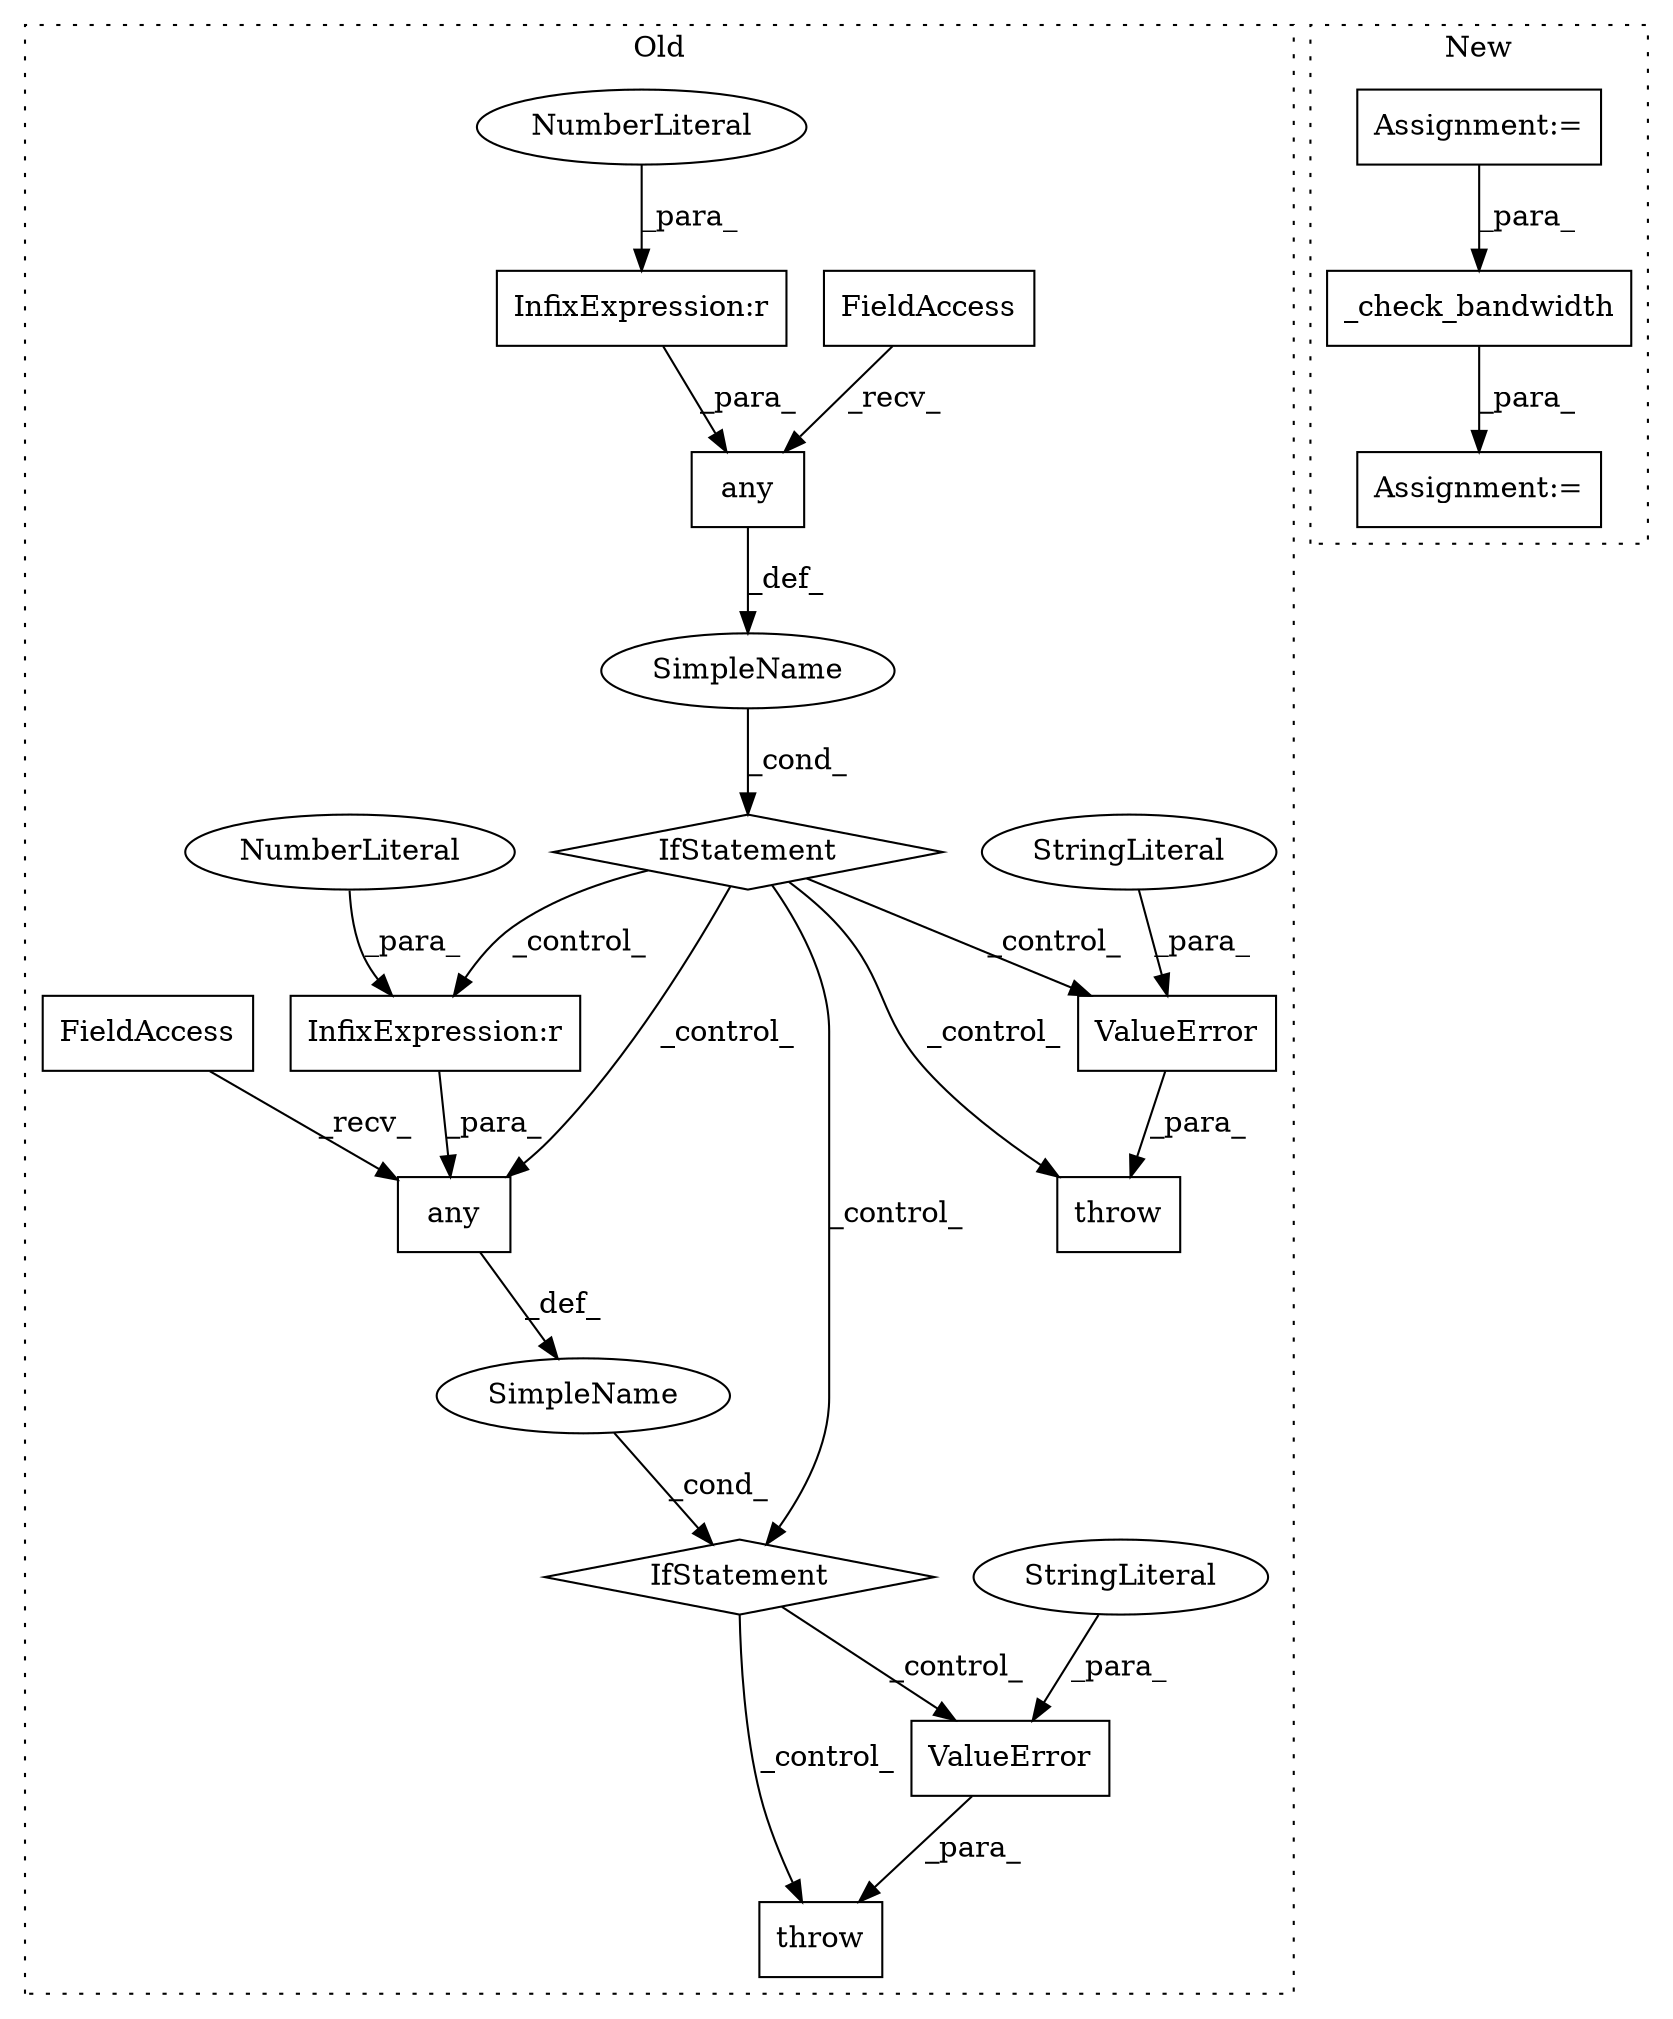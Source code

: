 digraph G {
subgraph cluster0 {
1 [label="IfStatement" a="25" s="3506,3547" l="4,2" shape="diamond"];
3 [label="SimpleName" a="42" s="" l="" shape="ellipse"];
4 [label="throw" a="53" s="3557" l="6" shape="box"];
5 [label="InfixExpression:r" a="27" s="3409" l="3" shape="box"];
6 [label="SimpleName" a="42" s="" l="" shape="ellipse"];
7 [label="InfixExpression:r" a="27" s="3541" l="4" shape="box"];
8 [label="NumberLiteral" a="34" s="3545" l="1" shape="ellipse"];
9 [label="IfStatement" a="25" s="3375,3414" l="4,2" shape="diamond"];
10 [label="ValueError" a="32" s="3563,3623" l="11,1" shape="box"];
11 [label="StringLiteral" a="45" s="3574" l="49" shape="ellipse"];
12 [label="NumberLiteral" a="34" s="3412" l="1" shape="ellipse"];
13 [label="throw" a="53" s="3424" l="6" shape="box"];
14 [label="ValueError" a="32" s="3430,3493" l="11,1" shape="box"];
15 [label="any" a="32" s="3397,3413" l="4,1" shape="box"];
16 [label="FieldAccess" a="22" s="3379" l="9" shape="box"];
19 [label="StringLiteral" a="45" s="3441" l="52" shape="ellipse"];
20 [label="any" a="32" s="3528,3546" l="4,1" shape="box"];
21 [label="FieldAccess" a="22" s="3510" l="9" shape="box"];
label = "Old";
style="dotted";
}
subgraph cluster1 {
2 [label="_check_bandwidth" a="32" s="3367,3393" l="17,1" shape="box"];
17 [label="Assignment:=" a="7" s="3286" l="9" shape="box"];
18 [label="Assignment:=" a="7" s="3366" l="1" shape="box"];
label = "New";
style="dotted";
}
1 -> 4 [label="_control_"];
1 -> 10 [label="_control_"];
2 -> 18 [label="_para_"];
3 -> 9 [label="_cond_"];
5 -> 15 [label="_para_"];
6 -> 1 [label="_cond_"];
7 -> 20 [label="_para_"];
8 -> 7 [label="_para_"];
9 -> 13 [label="_control_"];
9 -> 14 [label="_control_"];
9 -> 20 [label="_control_"];
9 -> 1 [label="_control_"];
9 -> 7 [label="_control_"];
10 -> 4 [label="_para_"];
11 -> 10 [label="_para_"];
12 -> 5 [label="_para_"];
14 -> 13 [label="_para_"];
15 -> 3 [label="_def_"];
16 -> 15 [label="_recv_"];
17 -> 2 [label="_para_"];
19 -> 14 [label="_para_"];
20 -> 6 [label="_def_"];
21 -> 20 [label="_recv_"];
}